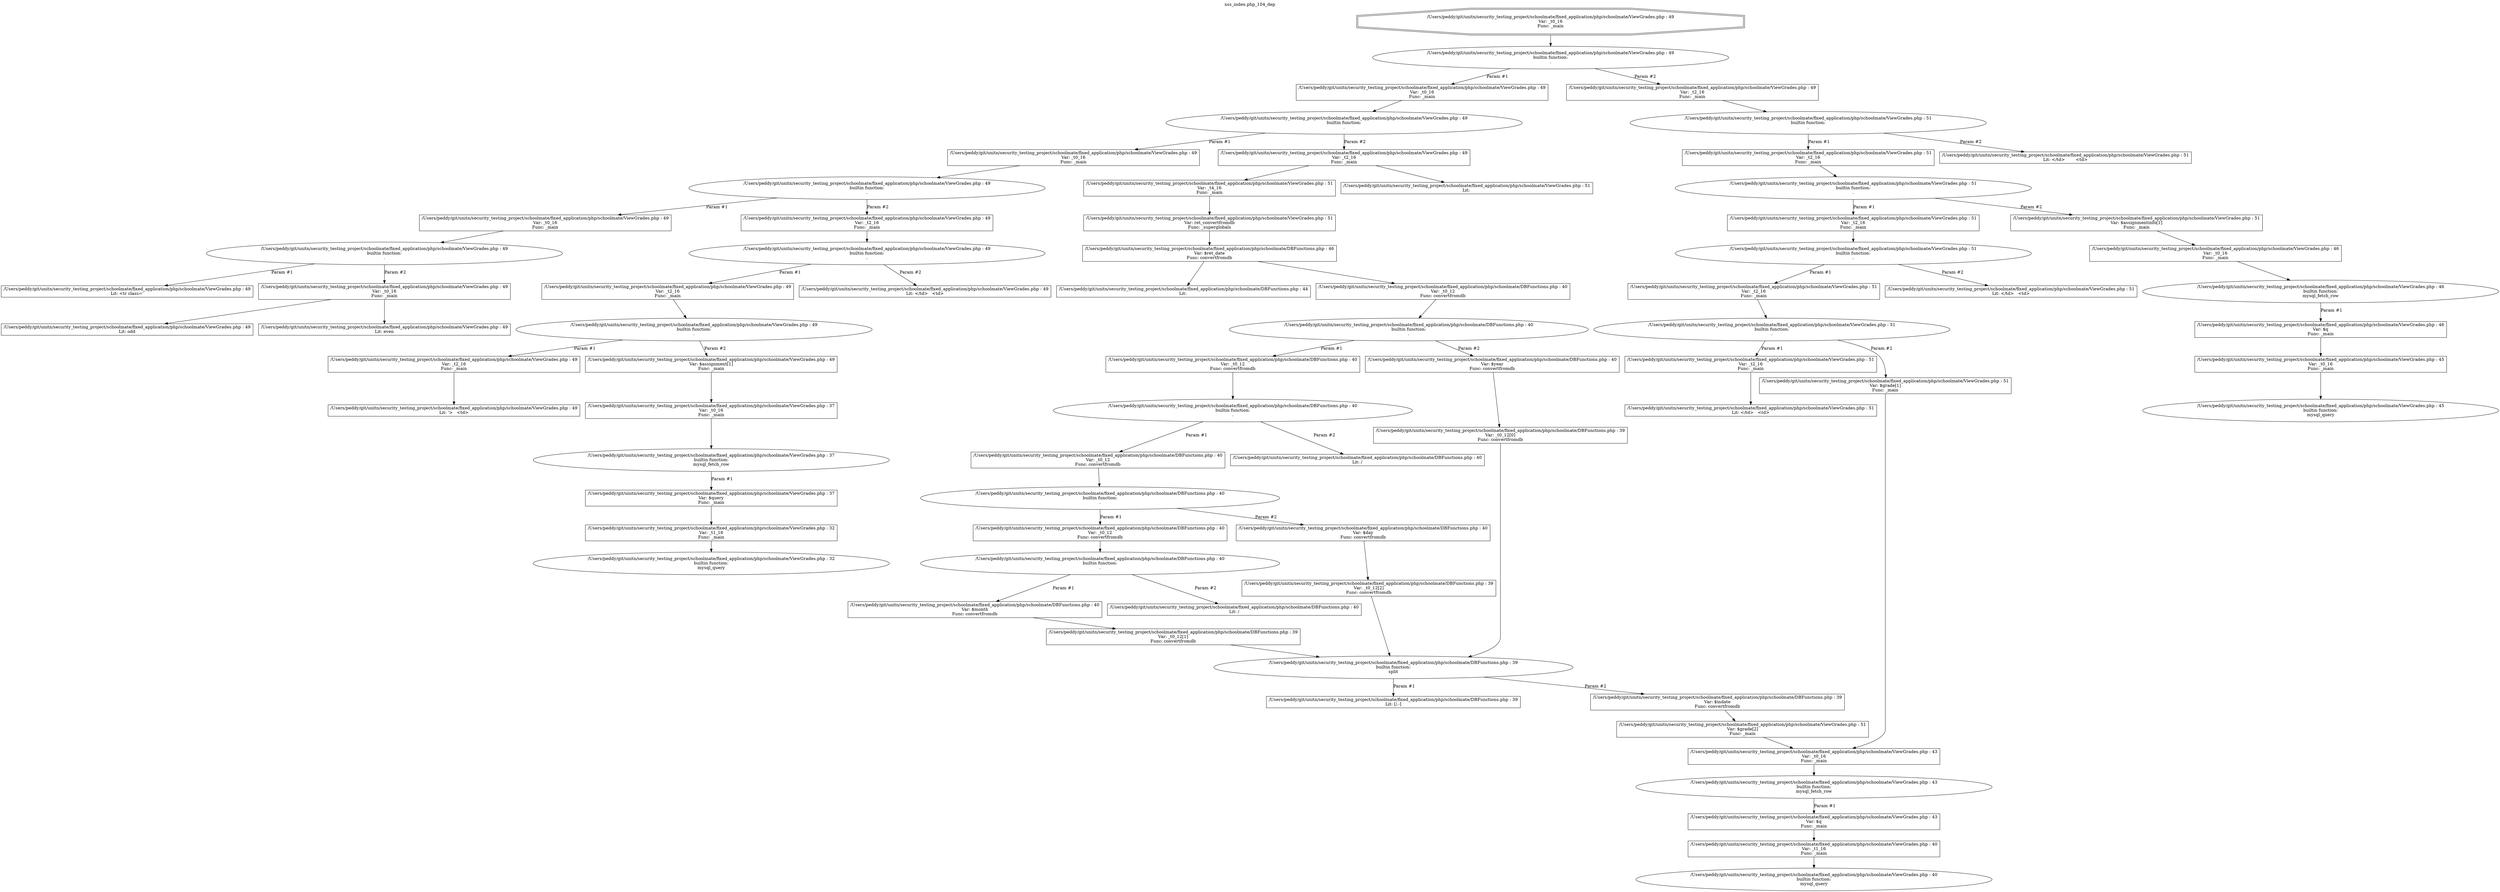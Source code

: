 digraph cfg {
  label="xss_index.php_104_dep";
  labelloc=t;
  n1 [shape=doubleoctagon, label="/Users/peddy/git/unitn/security_testing_project/schoolmate/fixed_application/php/schoolmate/ViewGrades.php : 49\nVar: _t0_16\nFunc: _main\n"];
  n2 [shape=ellipse, label="/Users/peddy/git/unitn/security_testing_project/schoolmate/fixed_application/php/schoolmate/ViewGrades.php : 49\nbuiltin function:\n.\n"];
  n3 [shape=box, label="/Users/peddy/git/unitn/security_testing_project/schoolmate/fixed_application/php/schoolmate/ViewGrades.php : 49\nVar: _t0_16\nFunc: _main\n"];
  n4 [shape=ellipse, label="/Users/peddy/git/unitn/security_testing_project/schoolmate/fixed_application/php/schoolmate/ViewGrades.php : 49\nbuiltin function:\n.\n"];
  n5 [shape=box, label="/Users/peddy/git/unitn/security_testing_project/schoolmate/fixed_application/php/schoolmate/ViewGrades.php : 49\nVar: _t0_16\nFunc: _main\n"];
  n6 [shape=ellipse, label="/Users/peddy/git/unitn/security_testing_project/schoolmate/fixed_application/php/schoolmate/ViewGrades.php : 49\nbuiltin function:\n.\n"];
  n7 [shape=box, label="/Users/peddy/git/unitn/security_testing_project/schoolmate/fixed_application/php/schoolmate/ViewGrades.php : 49\nVar: _t0_16\nFunc: _main\n"];
  n8 [shape=ellipse, label="/Users/peddy/git/unitn/security_testing_project/schoolmate/fixed_application/php/schoolmate/ViewGrades.php : 49\nbuiltin function:\n.\n"];
  n9 [shape=box, label="/Users/peddy/git/unitn/security_testing_project/schoolmate/fixed_application/php/schoolmate/ViewGrades.php : 49\nLit: <tr class='\n"];
  n10 [shape=box, label="/Users/peddy/git/unitn/security_testing_project/schoolmate/fixed_application/php/schoolmate/ViewGrades.php : 49\nVar: _t0_16\nFunc: _main\n"];
  n11 [shape=box, label="/Users/peddy/git/unitn/security_testing_project/schoolmate/fixed_application/php/schoolmate/ViewGrades.php : 49\nLit: odd\n"];
  n12 [shape=box, label="/Users/peddy/git/unitn/security_testing_project/schoolmate/fixed_application/php/schoolmate/ViewGrades.php : 49\nLit: even\n"];
  n13 [shape=box, label="/Users/peddy/git/unitn/security_testing_project/schoolmate/fixed_application/php/schoolmate/ViewGrades.php : 49\nVar: _t2_16\nFunc: _main\n"];
  n14 [shape=ellipse, label="/Users/peddy/git/unitn/security_testing_project/schoolmate/fixed_application/php/schoolmate/ViewGrades.php : 49\nbuiltin function:\n.\n"];
  n15 [shape=box, label="/Users/peddy/git/unitn/security_testing_project/schoolmate/fixed_application/php/schoolmate/ViewGrades.php : 49\nVar: _t2_16\nFunc: _main\n"];
  n16 [shape=ellipse, label="/Users/peddy/git/unitn/security_testing_project/schoolmate/fixed_application/php/schoolmate/ViewGrades.php : 49\nbuiltin function:\n.\n"];
  n17 [shape=box, label="/Users/peddy/git/unitn/security_testing_project/schoolmate/fixed_application/php/schoolmate/ViewGrades.php : 49\nVar: _t2_16\nFunc: _main\n"];
  n18 [shape=box, label="/Users/peddy/git/unitn/security_testing_project/schoolmate/fixed_application/php/schoolmate/ViewGrades.php : 49\nLit: '>   <td>\n"];
  n19 [shape=box, label="/Users/peddy/git/unitn/security_testing_project/schoolmate/fixed_application/php/schoolmate/ViewGrades.php : 49\nVar: $assignment[1]\nFunc: _main\n"];
  n20 [shape=box, label="/Users/peddy/git/unitn/security_testing_project/schoolmate/fixed_application/php/schoolmate/ViewGrades.php : 37\nVar: _t0_16\nFunc: _main\n"];
  n21 [shape=ellipse, label="/Users/peddy/git/unitn/security_testing_project/schoolmate/fixed_application/php/schoolmate/ViewGrades.php : 37\nbuiltin function:\nmysql_fetch_row\n"];
  n22 [shape=box, label="/Users/peddy/git/unitn/security_testing_project/schoolmate/fixed_application/php/schoolmate/ViewGrades.php : 37\nVar: $query\nFunc: _main\n"];
  n23 [shape=box, label="/Users/peddy/git/unitn/security_testing_project/schoolmate/fixed_application/php/schoolmate/ViewGrades.php : 32\nVar: _t1_16\nFunc: _main\n"];
  n24 [shape=ellipse, label="/Users/peddy/git/unitn/security_testing_project/schoolmate/fixed_application/php/schoolmate/ViewGrades.php : 32\nbuiltin function:\nmysql_query\n"];
  n25 [shape=box, label="/Users/peddy/git/unitn/security_testing_project/schoolmate/fixed_application/php/schoolmate/ViewGrades.php : 49\nLit: </td>   <td>\n"];
  n26 [shape=box, label="/Users/peddy/git/unitn/security_testing_project/schoolmate/fixed_application/php/schoolmate/ViewGrades.php : 49\nVar: _t2_16\nFunc: _main\n"];
  n27 [shape=box, label="/Users/peddy/git/unitn/security_testing_project/schoolmate/fixed_application/php/schoolmate/ViewGrades.php : 51\nVar: _t4_16\nFunc: _main\n"];
  n28 [shape=box, label="/Users/peddy/git/unitn/security_testing_project/schoolmate/fixed_application/php/schoolmate/ViewGrades.php : 51\nVar: ret_convertfromdb\nFunc: _superglobals\n"];
  n29 [shape=box, label="/Users/peddy/git/unitn/security_testing_project/schoolmate/fixed_application/php/schoolmate/DBFunctions.php : 46\nVar: $ret_date\nFunc: convertfromdb\n"];
  n30 [shape=box, label="/Users/peddy/git/unitn/security_testing_project/schoolmate/fixed_application/php/schoolmate/DBFunctions.php : 44\nLit: \n"];
  n31 [shape=box, label="/Users/peddy/git/unitn/security_testing_project/schoolmate/fixed_application/php/schoolmate/DBFunctions.php : 40\nVar: _t0_12\nFunc: convertfromdb\n"];
  n32 [shape=ellipse, label="/Users/peddy/git/unitn/security_testing_project/schoolmate/fixed_application/php/schoolmate/DBFunctions.php : 40\nbuiltin function:\n.\n"];
  n33 [shape=box, label="/Users/peddy/git/unitn/security_testing_project/schoolmate/fixed_application/php/schoolmate/DBFunctions.php : 40\nVar: _t0_12\nFunc: convertfromdb\n"];
  n34 [shape=ellipse, label="/Users/peddy/git/unitn/security_testing_project/schoolmate/fixed_application/php/schoolmate/DBFunctions.php : 40\nbuiltin function:\n.\n"];
  n35 [shape=box, label="/Users/peddy/git/unitn/security_testing_project/schoolmate/fixed_application/php/schoolmate/DBFunctions.php : 40\nVar: _t0_12\nFunc: convertfromdb\n"];
  n36 [shape=ellipse, label="/Users/peddy/git/unitn/security_testing_project/schoolmate/fixed_application/php/schoolmate/DBFunctions.php : 40\nbuiltin function:\n.\n"];
  n37 [shape=box, label="/Users/peddy/git/unitn/security_testing_project/schoolmate/fixed_application/php/schoolmate/DBFunctions.php : 40\nVar: _t0_12\nFunc: convertfromdb\n"];
  n38 [shape=ellipse, label="/Users/peddy/git/unitn/security_testing_project/schoolmate/fixed_application/php/schoolmate/DBFunctions.php : 40\nbuiltin function:\n.\n"];
  n39 [shape=box, label="/Users/peddy/git/unitn/security_testing_project/schoolmate/fixed_application/php/schoolmate/DBFunctions.php : 40\nVar: $month\nFunc: convertfromdb\n"];
  n40 [shape=box, label="/Users/peddy/git/unitn/security_testing_project/schoolmate/fixed_application/php/schoolmate/DBFunctions.php : 39\nVar: _t0_12[1]\nFunc: convertfromdb\n"];
  n41 [shape=ellipse, label="/Users/peddy/git/unitn/security_testing_project/schoolmate/fixed_application/php/schoolmate/DBFunctions.php : 39\nbuiltin function:\nsplit\n"];
  n42 [shape=box, label="/Users/peddy/git/unitn/security_testing_project/schoolmate/fixed_application/php/schoolmate/DBFunctions.php : 39\nLit: [/.-]\n"];
  n43 [shape=box, label="/Users/peddy/git/unitn/security_testing_project/schoolmate/fixed_application/php/schoolmate/DBFunctions.php : 39\nVar: $indate\nFunc: convertfromdb\n"];
  n44 [shape=box, label="/Users/peddy/git/unitn/security_testing_project/schoolmate/fixed_application/php/schoolmate/ViewGrades.php : 51\nVar: $grade[2]\nFunc: _main\n"];
  n45 [shape=box, label="/Users/peddy/git/unitn/security_testing_project/schoolmate/fixed_application/php/schoolmate/ViewGrades.php : 43\nVar: _t0_16\nFunc: _main\n"];
  n46 [shape=ellipse, label="/Users/peddy/git/unitn/security_testing_project/schoolmate/fixed_application/php/schoolmate/ViewGrades.php : 43\nbuiltin function:\nmysql_fetch_row\n"];
  n47 [shape=box, label="/Users/peddy/git/unitn/security_testing_project/schoolmate/fixed_application/php/schoolmate/ViewGrades.php : 43\nVar: $q\nFunc: _main\n"];
  n48 [shape=box, label="/Users/peddy/git/unitn/security_testing_project/schoolmate/fixed_application/php/schoolmate/ViewGrades.php : 40\nVar: _t1_16\nFunc: _main\n"];
  n49 [shape=ellipse, label="/Users/peddy/git/unitn/security_testing_project/schoolmate/fixed_application/php/schoolmate/ViewGrades.php : 40\nbuiltin function:\nmysql_query\n"];
  n50 [shape=box, label="/Users/peddy/git/unitn/security_testing_project/schoolmate/fixed_application/php/schoolmate/DBFunctions.php : 40\nLit: /\n"];
  n51 [shape=box, label="/Users/peddy/git/unitn/security_testing_project/schoolmate/fixed_application/php/schoolmate/DBFunctions.php : 40\nVar: $day\nFunc: convertfromdb\n"];
  n52 [shape=box, label="/Users/peddy/git/unitn/security_testing_project/schoolmate/fixed_application/php/schoolmate/DBFunctions.php : 39\nVar: _t0_12[2]\nFunc: convertfromdb\n"];
  n53 [shape=box, label="/Users/peddy/git/unitn/security_testing_project/schoolmate/fixed_application/php/schoolmate/DBFunctions.php : 40\nLit: /\n"];
  n54 [shape=box, label="/Users/peddy/git/unitn/security_testing_project/schoolmate/fixed_application/php/schoolmate/DBFunctions.php : 40\nVar: $year\nFunc: convertfromdb\n"];
  n55 [shape=box, label="/Users/peddy/git/unitn/security_testing_project/schoolmate/fixed_application/php/schoolmate/DBFunctions.php : 39\nVar: _t0_12[0]\nFunc: convertfromdb\n"];
  n56 [shape=box, label="/Users/peddy/git/unitn/security_testing_project/schoolmate/fixed_application/php/schoolmate/ViewGrades.php : 51\nLit: \n"];
  n57 [shape=box, label="/Users/peddy/git/unitn/security_testing_project/schoolmate/fixed_application/php/schoolmate/ViewGrades.php : 49\nVar: _t2_16\nFunc: _main\n"];
  n58 [shape=ellipse, label="/Users/peddy/git/unitn/security_testing_project/schoolmate/fixed_application/php/schoolmate/ViewGrades.php : 51\nbuiltin function:\n.\n"];
  n59 [shape=box, label="/Users/peddy/git/unitn/security_testing_project/schoolmate/fixed_application/php/schoolmate/ViewGrades.php : 51\nVar: _t2_16\nFunc: _main\n"];
  n60 [shape=ellipse, label="/Users/peddy/git/unitn/security_testing_project/schoolmate/fixed_application/php/schoolmate/ViewGrades.php : 51\nbuiltin function:\n.\n"];
  n61 [shape=box, label="/Users/peddy/git/unitn/security_testing_project/schoolmate/fixed_application/php/schoolmate/ViewGrades.php : 51\nVar: _t2_16\nFunc: _main\n"];
  n62 [shape=ellipse, label="/Users/peddy/git/unitn/security_testing_project/schoolmate/fixed_application/php/schoolmate/ViewGrades.php : 51\nbuiltin function:\n.\n"];
  n63 [shape=box, label="/Users/peddy/git/unitn/security_testing_project/schoolmate/fixed_application/php/schoolmate/ViewGrades.php : 51\nVar: _t2_16\nFunc: _main\n"];
  n64 [shape=ellipse, label="/Users/peddy/git/unitn/security_testing_project/schoolmate/fixed_application/php/schoolmate/ViewGrades.php : 51\nbuiltin function:\n.\n"];
  n65 [shape=box, label="/Users/peddy/git/unitn/security_testing_project/schoolmate/fixed_application/php/schoolmate/ViewGrades.php : 51\nVar: _t2_16\nFunc: _main\n"];
  n66 [shape=box, label="/Users/peddy/git/unitn/security_testing_project/schoolmate/fixed_application/php/schoolmate/ViewGrades.php : 51\nLit: </td>   <td>\n"];
  n67 [shape=box, label="/Users/peddy/git/unitn/security_testing_project/schoolmate/fixed_application/php/schoolmate/ViewGrades.php : 51\nVar: $grade[1]\nFunc: _main\n"];
  n68 [shape=box, label="/Users/peddy/git/unitn/security_testing_project/schoolmate/fixed_application/php/schoolmate/ViewGrades.php : 51\nLit: </td>   <td>\n"];
  n69 [shape=box, label="/Users/peddy/git/unitn/security_testing_project/schoolmate/fixed_application/php/schoolmate/ViewGrades.php : 51\nVar: $assignmentinfo[1]\nFunc: _main\n"];
  n70 [shape=box, label="/Users/peddy/git/unitn/security_testing_project/schoolmate/fixed_application/php/schoolmate/ViewGrades.php : 46\nVar: _t0_16\nFunc: _main\n"];
  n71 [shape=ellipse, label="/Users/peddy/git/unitn/security_testing_project/schoolmate/fixed_application/php/schoolmate/ViewGrades.php : 46\nbuiltin function:\nmysql_fetch_row\n"];
  n72 [shape=box, label="/Users/peddy/git/unitn/security_testing_project/schoolmate/fixed_application/php/schoolmate/ViewGrades.php : 46\nVar: $q\nFunc: _main\n"];
  n73 [shape=box, label="/Users/peddy/git/unitn/security_testing_project/schoolmate/fixed_application/php/schoolmate/ViewGrades.php : 45\nVar: _t0_16\nFunc: _main\n"];
  n74 [shape=ellipse, label="/Users/peddy/git/unitn/security_testing_project/schoolmate/fixed_application/php/schoolmate/ViewGrades.php : 45\nbuiltin function:\nmysql_query\n"];
  n75 [shape=box, label="/Users/peddy/git/unitn/security_testing_project/schoolmate/fixed_application/php/schoolmate/ViewGrades.php : 51\nLit: </td>	<td>\n"];
  n1 -> n2;
  n3 -> n4;
  n5 -> n6;
  n7 -> n8;
  n8 -> n9[label="Param #1"];
  n8 -> n10[label="Param #2"];
  n10 -> n11;
  n10 -> n12;
  n6 -> n7[label="Param #1"];
  n6 -> n13[label="Param #2"];
  n13 -> n14;
  n15 -> n16;
  n17 -> n18;
  n16 -> n17[label="Param #1"];
  n16 -> n19[label="Param #2"];
  n20 -> n21;
  n23 -> n24;
  n22 -> n23;
  n21 -> n22[label="Param #1"];
  n19 -> n20;
  n14 -> n15[label="Param #1"];
  n14 -> n25[label="Param #2"];
  n4 -> n5[label="Param #1"];
  n4 -> n26[label="Param #2"];
  n29 -> n30;
  n29 -> n31;
  n31 -> n32;
  n33 -> n34;
  n35 -> n36;
  n37 -> n38;
  n40 -> n41;
  n41 -> n42[label="Param #1"];
  n41 -> n43[label="Param #2"];
  n45 -> n46;
  n48 -> n49;
  n47 -> n48;
  n46 -> n47[label="Param #1"];
  n44 -> n45;
  n43 -> n44;
  n39 -> n40;
  n38 -> n39[label="Param #1"];
  n38 -> n50[label="Param #2"];
  n36 -> n37[label="Param #1"];
  n36 -> n51[label="Param #2"];
  n52 -> n41;
  n51 -> n52;
  n34 -> n35[label="Param #1"];
  n34 -> n53[label="Param #2"];
  n32 -> n33[label="Param #1"];
  n32 -> n54[label="Param #2"];
  n55 -> n41;
  n54 -> n55;
  n28 -> n29;
  n27 -> n28;
  n26 -> n27;
  n26 -> n56;
  n2 -> n3[label="Param #1"];
  n2 -> n57[label="Param #2"];
  n57 -> n58;
  n59 -> n60;
  n61 -> n62;
  n63 -> n64;
  n65 -> n66;
  n64 -> n65[label="Param #1"];
  n64 -> n67[label="Param #2"];
  n67 -> n45;
  n62 -> n63[label="Param #1"];
  n62 -> n68[label="Param #2"];
  n60 -> n61[label="Param #1"];
  n60 -> n69[label="Param #2"];
  n70 -> n71;
  n73 -> n74;
  n72 -> n73;
  n71 -> n72[label="Param #1"];
  n69 -> n70;
  n58 -> n59[label="Param #1"];
  n58 -> n75[label="Param #2"];
}
